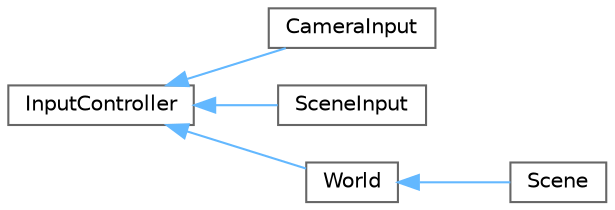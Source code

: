 digraph "Graphical Class Hierarchy"
{
 // LATEX_PDF_SIZE
  bgcolor="transparent";
  edge [fontname=Helvetica,fontsize=10,labelfontname=Helvetica,labelfontsize=10];
  node [fontname=Helvetica,fontsize=10,shape=box,height=0.2,width=0.4];
  rankdir="LR";
  Node0 [label="InputController",height=0.2,width=0.4,color="grey40", fillcolor="white", style="filled",URL="$class_input_controller.html",tooltip=" "];
  Node0 -> Node1 [dir="back",color="steelblue1",style="solid"];
  Node1 [label="CameraInput",height=0.2,width=0.4,color="grey40", fillcolor="white", style="filled",URL="$class_camera_input.html",tooltip=" "];
  Node0 -> Node2 [dir="back",color="steelblue1",style="solid"];
  Node2 [label="SceneInput",height=0.2,width=0.4,color="grey40", fillcolor="white", style="filled",URL="$class_scene_input.html",tooltip=" "];
  Node0 -> Node3 [dir="back",color="steelblue1",style="solid"];
  Node3 [label="World",height=0.2,width=0.4,color="grey40", fillcolor="white", style="filled",URL="$class_world.html",tooltip=" "];
  Node3 -> Node4 [dir="back",color="steelblue1",style="solid"];
  Node4 [label="Scene",height=0.2,width=0.4,color="grey40", fillcolor="white", style="filled",URL="$class_scene.html",tooltip=" "];
}
